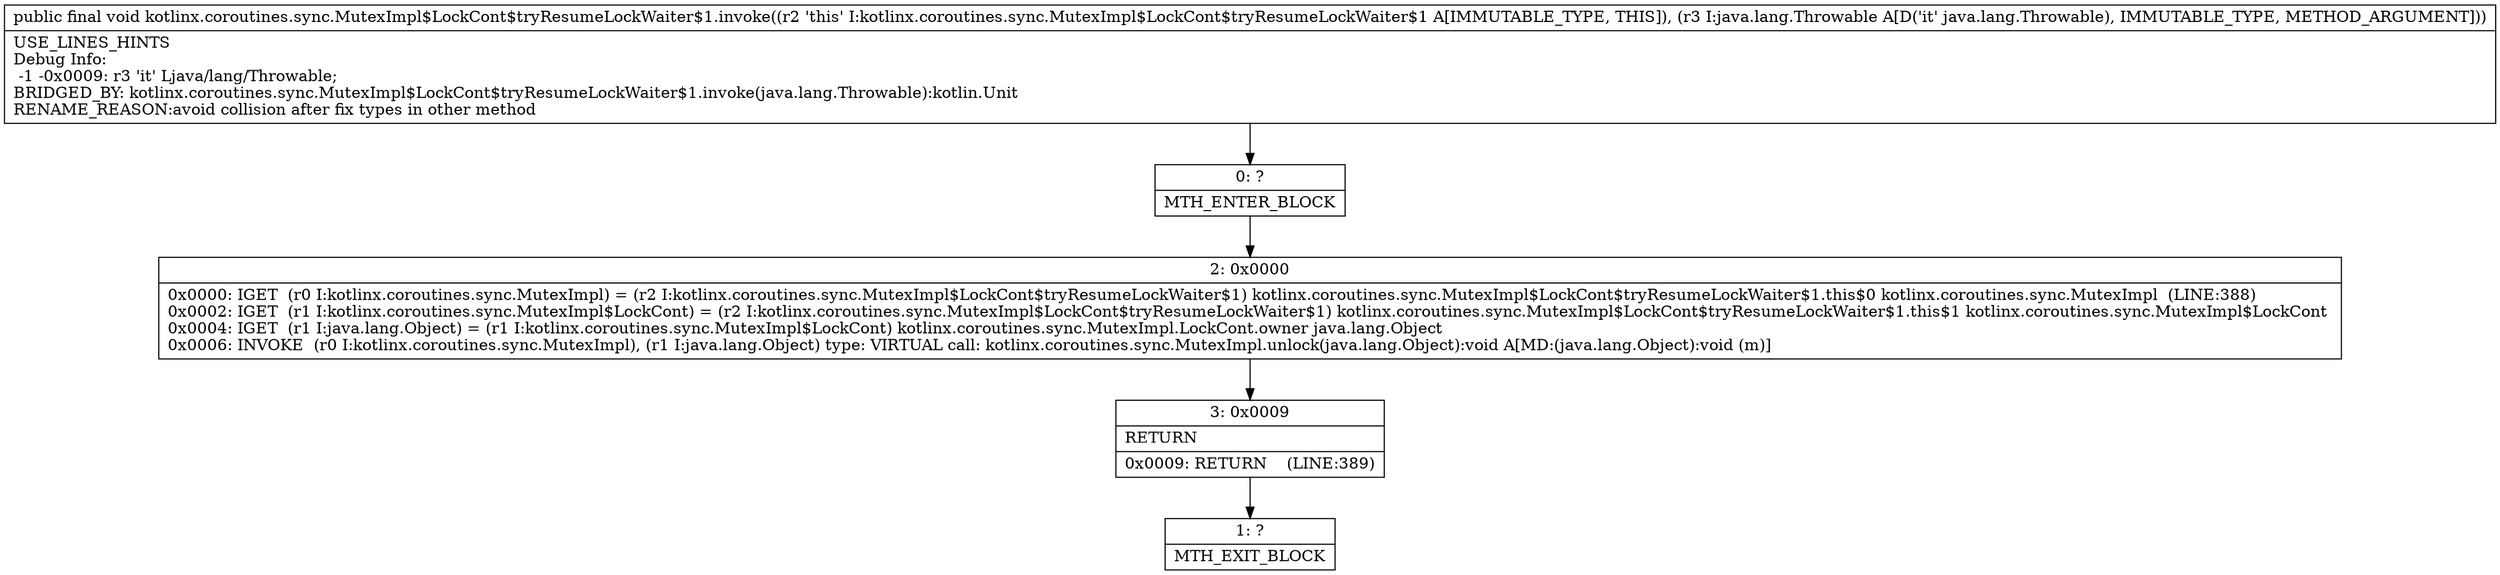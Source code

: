 digraph "CFG forkotlinx.coroutines.sync.MutexImpl$LockCont$tryResumeLockWaiter$1.invoke(Ljava\/lang\/Throwable;)V" {
Node_0 [shape=record,label="{0\:\ ?|MTH_ENTER_BLOCK\l}"];
Node_2 [shape=record,label="{2\:\ 0x0000|0x0000: IGET  (r0 I:kotlinx.coroutines.sync.MutexImpl) = (r2 I:kotlinx.coroutines.sync.MutexImpl$LockCont$tryResumeLockWaiter$1) kotlinx.coroutines.sync.MutexImpl$LockCont$tryResumeLockWaiter$1.this$0 kotlinx.coroutines.sync.MutexImpl  (LINE:388)\l0x0002: IGET  (r1 I:kotlinx.coroutines.sync.MutexImpl$LockCont) = (r2 I:kotlinx.coroutines.sync.MutexImpl$LockCont$tryResumeLockWaiter$1) kotlinx.coroutines.sync.MutexImpl$LockCont$tryResumeLockWaiter$1.this$1 kotlinx.coroutines.sync.MutexImpl$LockCont \l0x0004: IGET  (r1 I:java.lang.Object) = (r1 I:kotlinx.coroutines.sync.MutexImpl$LockCont) kotlinx.coroutines.sync.MutexImpl.LockCont.owner java.lang.Object \l0x0006: INVOKE  (r0 I:kotlinx.coroutines.sync.MutexImpl), (r1 I:java.lang.Object) type: VIRTUAL call: kotlinx.coroutines.sync.MutexImpl.unlock(java.lang.Object):void A[MD:(java.lang.Object):void (m)]\l}"];
Node_3 [shape=record,label="{3\:\ 0x0009|RETURN\l|0x0009: RETURN    (LINE:389)\l}"];
Node_1 [shape=record,label="{1\:\ ?|MTH_EXIT_BLOCK\l}"];
MethodNode[shape=record,label="{public final void kotlinx.coroutines.sync.MutexImpl$LockCont$tryResumeLockWaiter$1.invoke((r2 'this' I:kotlinx.coroutines.sync.MutexImpl$LockCont$tryResumeLockWaiter$1 A[IMMUTABLE_TYPE, THIS]), (r3 I:java.lang.Throwable A[D('it' java.lang.Throwable), IMMUTABLE_TYPE, METHOD_ARGUMENT]))  | USE_LINES_HINTS\lDebug Info:\l  \-1 \-0x0009: r3 'it' Ljava\/lang\/Throwable;\lBRIDGED_BY: kotlinx.coroutines.sync.MutexImpl$LockCont$tryResumeLockWaiter$1.invoke(java.lang.Throwable):kotlin.Unit\lRENAME_REASON:avoid collision after fix types in other method\l}"];
MethodNode -> Node_0;Node_0 -> Node_2;
Node_2 -> Node_3;
Node_3 -> Node_1;
}


